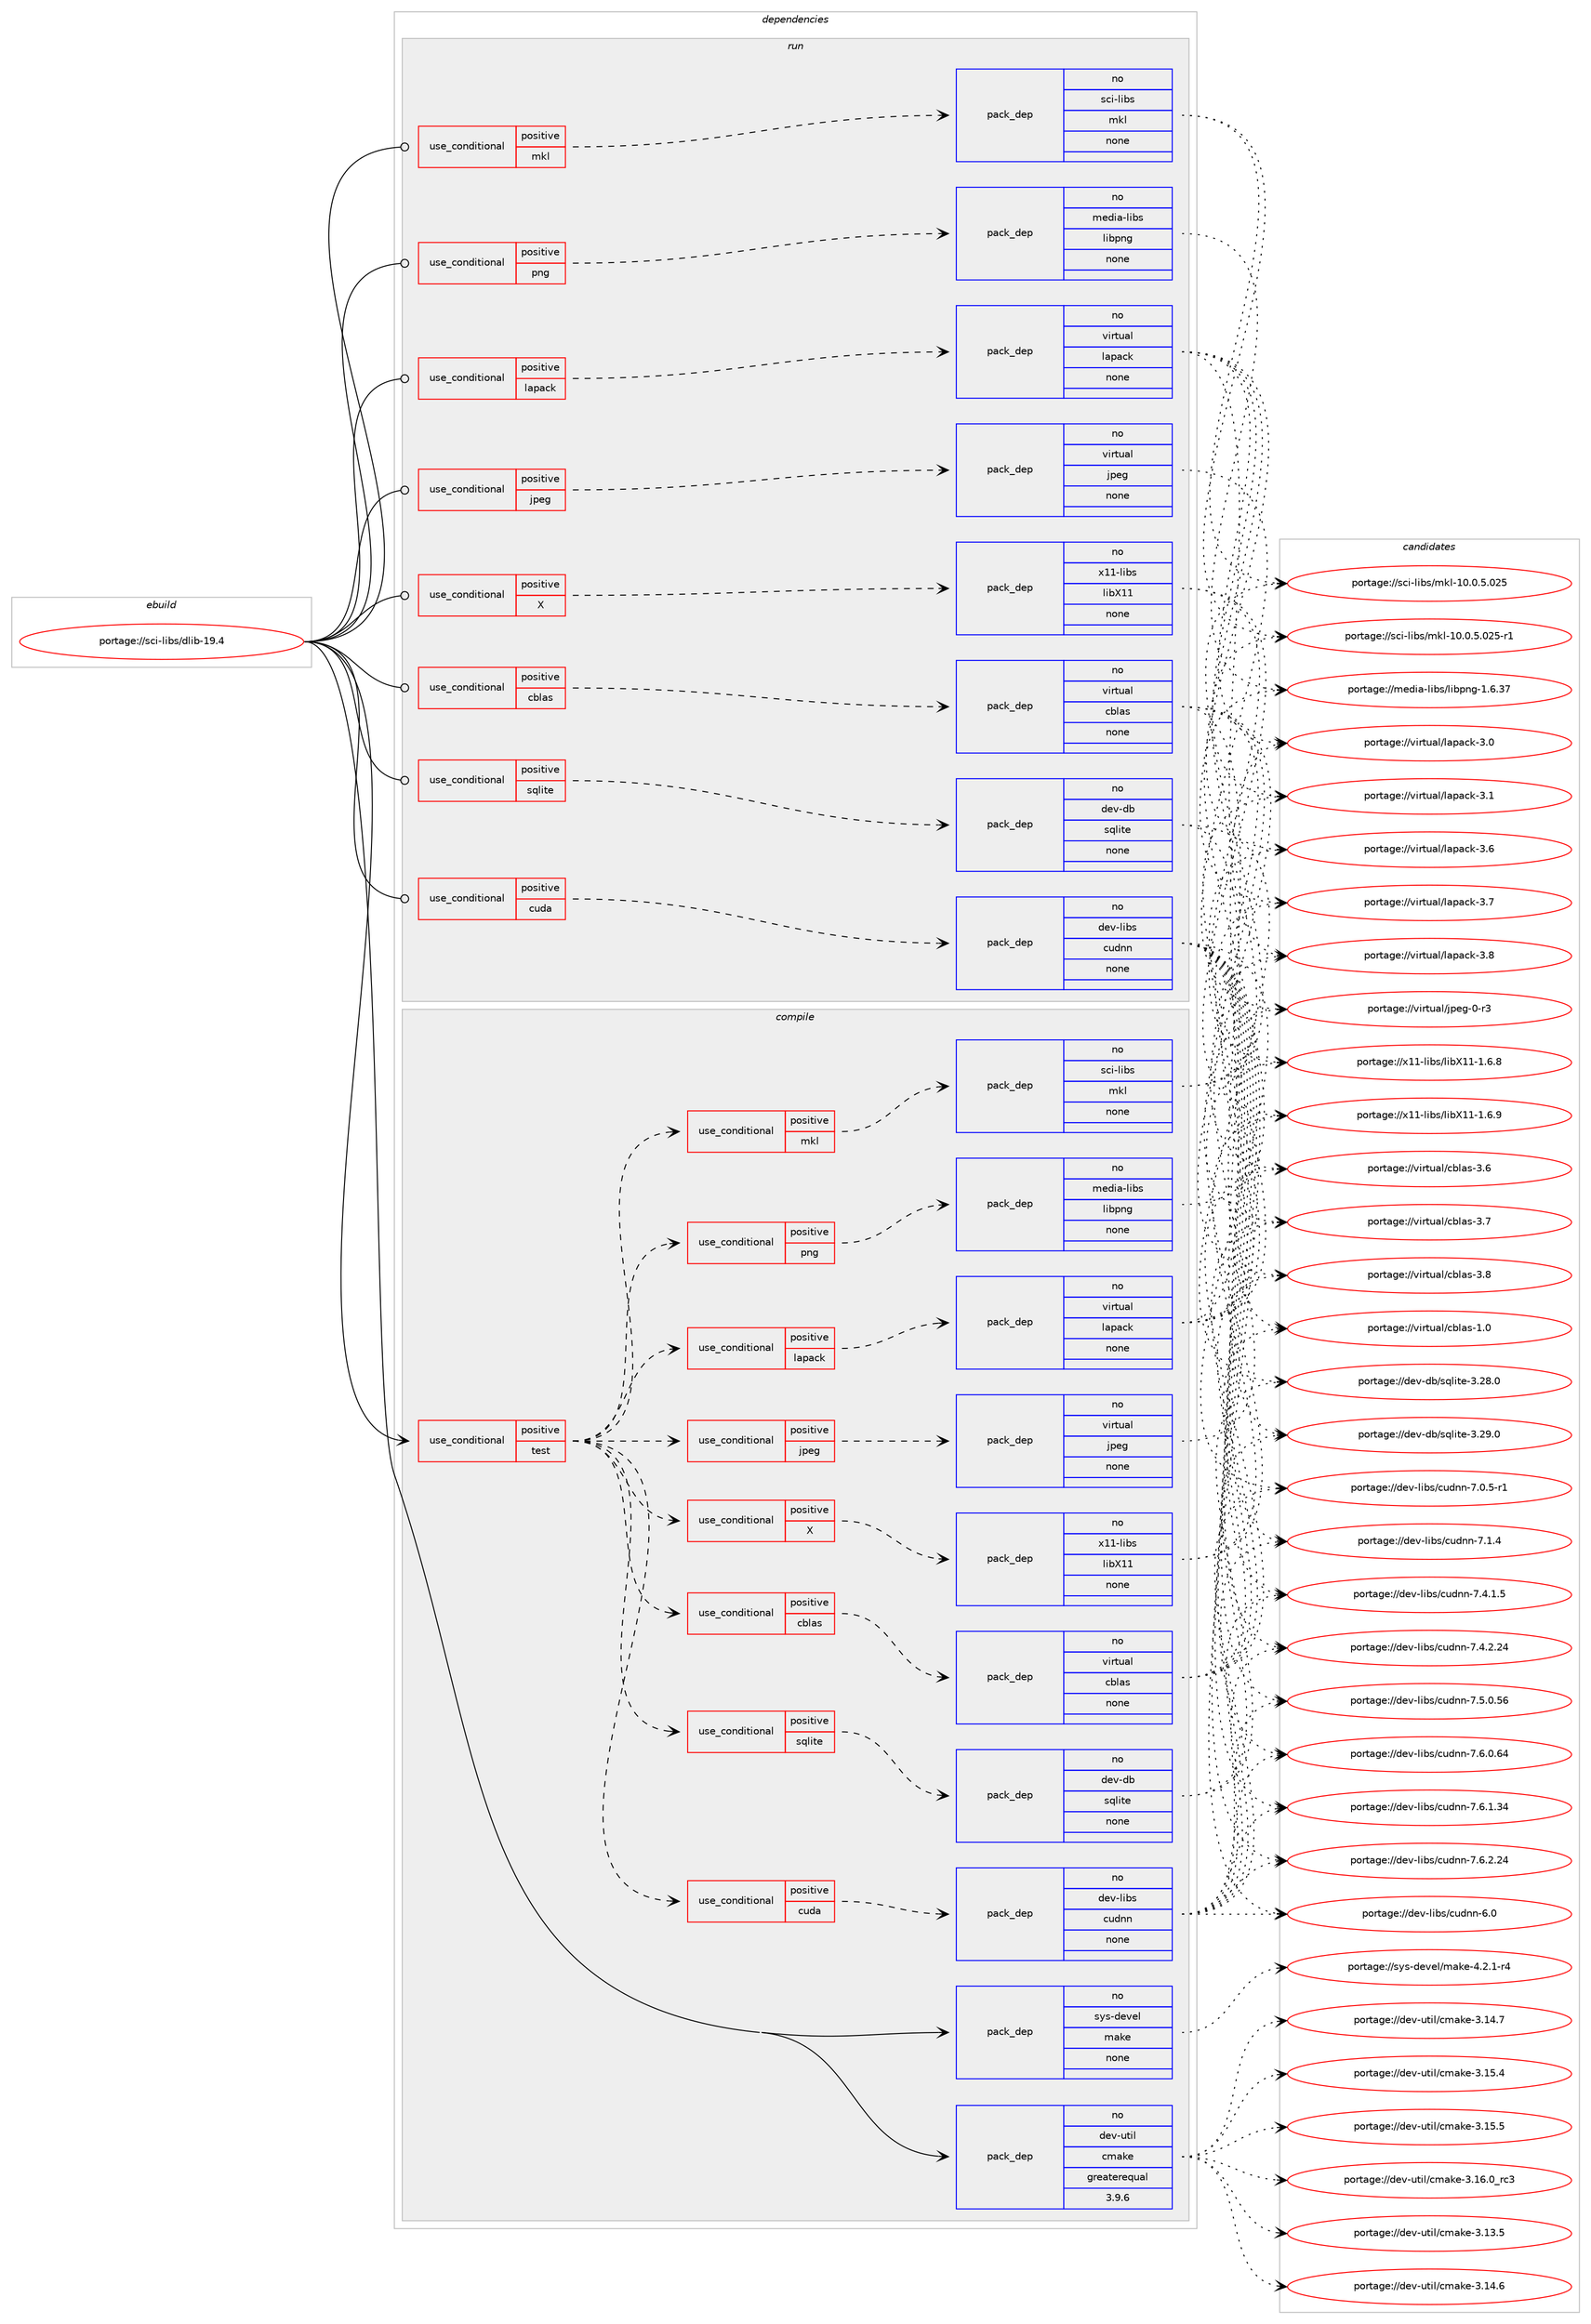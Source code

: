 digraph prolog {

# *************
# Graph options
# *************

newrank=true;
concentrate=true;
compound=true;
graph [rankdir=LR,fontname=Helvetica,fontsize=10,ranksep=1.5];#, ranksep=2.5, nodesep=0.2];
edge  [arrowhead=vee];
node  [fontname=Helvetica,fontsize=10];

# **********
# The ebuild
# **********

subgraph cluster_leftcol {
color=gray;
rank=same;
label=<<i>ebuild</i>>;
id [label="portage://sci-libs/dlib-19.4", color=red, width=4, href="../sci-libs/dlib-19.4.svg"];
}

# ****************
# The dependencies
# ****************

subgraph cluster_midcol {
color=gray;
label=<<i>dependencies</i>>;
subgraph cluster_compile {
fillcolor="#eeeeee";
style=filled;
label=<<i>compile</i>>;
subgraph cond96384 {
dependency389615 [label=<<TABLE BORDER="0" CELLBORDER="1" CELLSPACING="0" CELLPADDING="4"><TR><TD ROWSPAN="3" CELLPADDING="10">use_conditional</TD></TR><TR><TD>positive</TD></TR><TR><TD>test</TD></TR></TABLE>>, shape=none, color=red];
subgraph cond96385 {
dependency389616 [label=<<TABLE BORDER="0" CELLBORDER="1" CELLSPACING="0" CELLPADDING="4"><TR><TD ROWSPAN="3" CELLPADDING="10">use_conditional</TD></TR><TR><TD>positive</TD></TR><TR><TD>cblas</TD></TR></TABLE>>, shape=none, color=red];
subgraph pack286626 {
dependency389617 [label=<<TABLE BORDER="0" CELLBORDER="1" CELLSPACING="0" CELLPADDING="4" WIDTH="220"><TR><TD ROWSPAN="6" CELLPADDING="30">pack_dep</TD></TR><TR><TD WIDTH="110">no</TD></TR><TR><TD>virtual</TD></TR><TR><TD>cblas</TD></TR><TR><TD>none</TD></TR><TR><TD></TD></TR></TABLE>>, shape=none, color=blue];
}
dependency389616:e -> dependency389617:w [weight=20,style="dashed",arrowhead="vee"];
}
dependency389615:e -> dependency389616:w [weight=20,style="dashed",arrowhead="vee"];
subgraph cond96386 {
dependency389618 [label=<<TABLE BORDER="0" CELLBORDER="1" CELLSPACING="0" CELLPADDING="4"><TR><TD ROWSPAN="3" CELLPADDING="10">use_conditional</TD></TR><TR><TD>positive</TD></TR><TR><TD>cuda</TD></TR></TABLE>>, shape=none, color=red];
subgraph pack286627 {
dependency389619 [label=<<TABLE BORDER="0" CELLBORDER="1" CELLSPACING="0" CELLPADDING="4" WIDTH="220"><TR><TD ROWSPAN="6" CELLPADDING="30">pack_dep</TD></TR><TR><TD WIDTH="110">no</TD></TR><TR><TD>dev-libs</TD></TR><TR><TD>cudnn</TD></TR><TR><TD>none</TD></TR><TR><TD></TD></TR></TABLE>>, shape=none, color=blue];
}
dependency389618:e -> dependency389619:w [weight=20,style="dashed",arrowhead="vee"];
}
dependency389615:e -> dependency389618:w [weight=20,style="dashed",arrowhead="vee"];
subgraph cond96387 {
dependency389620 [label=<<TABLE BORDER="0" CELLBORDER="1" CELLSPACING="0" CELLPADDING="4"><TR><TD ROWSPAN="3" CELLPADDING="10">use_conditional</TD></TR><TR><TD>positive</TD></TR><TR><TD>jpeg</TD></TR></TABLE>>, shape=none, color=red];
subgraph pack286628 {
dependency389621 [label=<<TABLE BORDER="0" CELLBORDER="1" CELLSPACING="0" CELLPADDING="4" WIDTH="220"><TR><TD ROWSPAN="6" CELLPADDING="30">pack_dep</TD></TR><TR><TD WIDTH="110">no</TD></TR><TR><TD>virtual</TD></TR><TR><TD>jpeg</TD></TR><TR><TD>none</TD></TR><TR><TD></TD></TR></TABLE>>, shape=none, color=blue];
}
dependency389620:e -> dependency389621:w [weight=20,style="dashed",arrowhead="vee"];
}
dependency389615:e -> dependency389620:w [weight=20,style="dashed",arrowhead="vee"];
subgraph cond96388 {
dependency389622 [label=<<TABLE BORDER="0" CELLBORDER="1" CELLSPACING="0" CELLPADDING="4"><TR><TD ROWSPAN="3" CELLPADDING="10">use_conditional</TD></TR><TR><TD>positive</TD></TR><TR><TD>lapack</TD></TR></TABLE>>, shape=none, color=red];
subgraph pack286629 {
dependency389623 [label=<<TABLE BORDER="0" CELLBORDER="1" CELLSPACING="0" CELLPADDING="4" WIDTH="220"><TR><TD ROWSPAN="6" CELLPADDING="30">pack_dep</TD></TR><TR><TD WIDTH="110">no</TD></TR><TR><TD>virtual</TD></TR><TR><TD>lapack</TD></TR><TR><TD>none</TD></TR><TR><TD></TD></TR></TABLE>>, shape=none, color=blue];
}
dependency389622:e -> dependency389623:w [weight=20,style="dashed",arrowhead="vee"];
}
dependency389615:e -> dependency389622:w [weight=20,style="dashed",arrowhead="vee"];
subgraph cond96389 {
dependency389624 [label=<<TABLE BORDER="0" CELLBORDER="1" CELLSPACING="0" CELLPADDING="4"><TR><TD ROWSPAN="3" CELLPADDING="10">use_conditional</TD></TR><TR><TD>positive</TD></TR><TR><TD>mkl</TD></TR></TABLE>>, shape=none, color=red];
subgraph pack286630 {
dependency389625 [label=<<TABLE BORDER="0" CELLBORDER="1" CELLSPACING="0" CELLPADDING="4" WIDTH="220"><TR><TD ROWSPAN="6" CELLPADDING="30">pack_dep</TD></TR><TR><TD WIDTH="110">no</TD></TR><TR><TD>sci-libs</TD></TR><TR><TD>mkl</TD></TR><TR><TD>none</TD></TR><TR><TD></TD></TR></TABLE>>, shape=none, color=blue];
}
dependency389624:e -> dependency389625:w [weight=20,style="dashed",arrowhead="vee"];
}
dependency389615:e -> dependency389624:w [weight=20,style="dashed",arrowhead="vee"];
subgraph cond96390 {
dependency389626 [label=<<TABLE BORDER="0" CELLBORDER="1" CELLSPACING="0" CELLPADDING="4"><TR><TD ROWSPAN="3" CELLPADDING="10">use_conditional</TD></TR><TR><TD>positive</TD></TR><TR><TD>png</TD></TR></TABLE>>, shape=none, color=red];
subgraph pack286631 {
dependency389627 [label=<<TABLE BORDER="0" CELLBORDER="1" CELLSPACING="0" CELLPADDING="4" WIDTH="220"><TR><TD ROWSPAN="6" CELLPADDING="30">pack_dep</TD></TR><TR><TD WIDTH="110">no</TD></TR><TR><TD>media-libs</TD></TR><TR><TD>libpng</TD></TR><TR><TD>none</TD></TR><TR><TD></TD></TR></TABLE>>, shape=none, color=blue];
}
dependency389626:e -> dependency389627:w [weight=20,style="dashed",arrowhead="vee"];
}
dependency389615:e -> dependency389626:w [weight=20,style="dashed",arrowhead="vee"];
subgraph cond96391 {
dependency389628 [label=<<TABLE BORDER="0" CELLBORDER="1" CELLSPACING="0" CELLPADDING="4"><TR><TD ROWSPAN="3" CELLPADDING="10">use_conditional</TD></TR><TR><TD>positive</TD></TR><TR><TD>sqlite</TD></TR></TABLE>>, shape=none, color=red];
subgraph pack286632 {
dependency389629 [label=<<TABLE BORDER="0" CELLBORDER="1" CELLSPACING="0" CELLPADDING="4" WIDTH="220"><TR><TD ROWSPAN="6" CELLPADDING="30">pack_dep</TD></TR><TR><TD WIDTH="110">no</TD></TR><TR><TD>dev-db</TD></TR><TR><TD>sqlite</TD></TR><TR><TD>none</TD></TR><TR><TD></TD></TR></TABLE>>, shape=none, color=blue];
}
dependency389628:e -> dependency389629:w [weight=20,style="dashed",arrowhead="vee"];
}
dependency389615:e -> dependency389628:w [weight=20,style="dashed",arrowhead="vee"];
subgraph cond96392 {
dependency389630 [label=<<TABLE BORDER="0" CELLBORDER="1" CELLSPACING="0" CELLPADDING="4"><TR><TD ROWSPAN="3" CELLPADDING="10">use_conditional</TD></TR><TR><TD>positive</TD></TR><TR><TD>X</TD></TR></TABLE>>, shape=none, color=red];
subgraph pack286633 {
dependency389631 [label=<<TABLE BORDER="0" CELLBORDER="1" CELLSPACING="0" CELLPADDING="4" WIDTH="220"><TR><TD ROWSPAN="6" CELLPADDING="30">pack_dep</TD></TR><TR><TD WIDTH="110">no</TD></TR><TR><TD>x11-libs</TD></TR><TR><TD>libX11</TD></TR><TR><TD>none</TD></TR><TR><TD></TD></TR></TABLE>>, shape=none, color=blue];
}
dependency389630:e -> dependency389631:w [weight=20,style="dashed",arrowhead="vee"];
}
dependency389615:e -> dependency389630:w [weight=20,style="dashed",arrowhead="vee"];
}
id:e -> dependency389615:w [weight=20,style="solid",arrowhead="vee"];
subgraph pack286634 {
dependency389632 [label=<<TABLE BORDER="0" CELLBORDER="1" CELLSPACING="0" CELLPADDING="4" WIDTH="220"><TR><TD ROWSPAN="6" CELLPADDING="30">pack_dep</TD></TR><TR><TD WIDTH="110">no</TD></TR><TR><TD>dev-util</TD></TR><TR><TD>cmake</TD></TR><TR><TD>greaterequal</TD></TR><TR><TD>3.9.6</TD></TR></TABLE>>, shape=none, color=blue];
}
id:e -> dependency389632:w [weight=20,style="solid",arrowhead="vee"];
subgraph pack286635 {
dependency389633 [label=<<TABLE BORDER="0" CELLBORDER="1" CELLSPACING="0" CELLPADDING="4" WIDTH="220"><TR><TD ROWSPAN="6" CELLPADDING="30">pack_dep</TD></TR><TR><TD WIDTH="110">no</TD></TR><TR><TD>sys-devel</TD></TR><TR><TD>make</TD></TR><TR><TD>none</TD></TR><TR><TD></TD></TR></TABLE>>, shape=none, color=blue];
}
id:e -> dependency389633:w [weight=20,style="solid",arrowhead="vee"];
}
subgraph cluster_compileandrun {
fillcolor="#eeeeee";
style=filled;
label=<<i>compile and run</i>>;
}
subgraph cluster_run {
fillcolor="#eeeeee";
style=filled;
label=<<i>run</i>>;
subgraph cond96393 {
dependency389634 [label=<<TABLE BORDER="0" CELLBORDER="1" CELLSPACING="0" CELLPADDING="4"><TR><TD ROWSPAN="3" CELLPADDING="10">use_conditional</TD></TR><TR><TD>positive</TD></TR><TR><TD>X</TD></TR></TABLE>>, shape=none, color=red];
subgraph pack286636 {
dependency389635 [label=<<TABLE BORDER="0" CELLBORDER="1" CELLSPACING="0" CELLPADDING="4" WIDTH="220"><TR><TD ROWSPAN="6" CELLPADDING="30">pack_dep</TD></TR><TR><TD WIDTH="110">no</TD></TR><TR><TD>x11-libs</TD></TR><TR><TD>libX11</TD></TR><TR><TD>none</TD></TR><TR><TD></TD></TR></TABLE>>, shape=none, color=blue];
}
dependency389634:e -> dependency389635:w [weight=20,style="dashed",arrowhead="vee"];
}
id:e -> dependency389634:w [weight=20,style="solid",arrowhead="odot"];
subgraph cond96394 {
dependency389636 [label=<<TABLE BORDER="0" CELLBORDER="1" CELLSPACING="0" CELLPADDING="4"><TR><TD ROWSPAN="3" CELLPADDING="10">use_conditional</TD></TR><TR><TD>positive</TD></TR><TR><TD>cblas</TD></TR></TABLE>>, shape=none, color=red];
subgraph pack286637 {
dependency389637 [label=<<TABLE BORDER="0" CELLBORDER="1" CELLSPACING="0" CELLPADDING="4" WIDTH="220"><TR><TD ROWSPAN="6" CELLPADDING="30">pack_dep</TD></TR><TR><TD WIDTH="110">no</TD></TR><TR><TD>virtual</TD></TR><TR><TD>cblas</TD></TR><TR><TD>none</TD></TR><TR><TD></TD></TR></TABLE>>, shape=none, color=blue];
}
dependency389636:e -> dependency389637:w [weight=20,style="dashed",arrowhead="vee"];
}
id:e -> dependency389636:w [weight=20,style="solid",arrowhead="odot"];
subgraph cond96395 {
dependency389638 [label=<<TABLE BORDER="0" CELLBORDER="1" CELLSPACING="0" CELLPADDING="4"><TR><TD ROWSPAN="3" CELLPADDING="10">use_conditional</TD></TR><TR><TD>positive</TD></TR><TR><TD>cuda</TD></TR></TABLE>>, shape=none, color=red];
subgraph pack286638 {
dependency389639 [label=<<TABLE BORDER="0" CELLBORDER="1" CELLSPACING="0" CELLPADDING="4" WIDTH="220"><TR><TD ROWSPAN="6" CELLPADDING="30">pack_dep</TD></TR><TR><TD WIDTH="110">no</TD></TR><TR><TD>dev-libs</TD></TR><TR><TD>cudnn</TD></TR><TR><TD>none</TD></TR><TR><TD></TD></TR></TABLE>>, shape=none, color=blue];
}
dependency389638:e -> dependency389639:w [weight=20,style="dashed",arrowhead="vee"];
}
id:e -> dependency389638:w [weight=20,style="solid",arrowhead="odot"];
subgraph cond96396 {
dependency389640 [label=<<TABLE BORDER="0" CELLBORDER="1" CELLSPACING="0" CELLPADDING="4"><TR><TD ROWSPAN="3" CELLPADDING="10">use_conditional</TD></TR><TR><TD>positive</TD></TR><TR><TD>jpeg</TD></TR></TABLE>>, shape=none, color=red];
subgraph pack286639 {
dependency389641 [label=<<TABLE BORDER="0" CELLBORDER="1" CELLSPACING="0" CELLPADDING="4" WIDTH="220"><TR><TD ROWSPAN="6" CELLPADDING="30">pack_dep</TD></TR><TR><TD WIDTH="110">no</TD></TR><TR><TD>virtual</TD></TR><TR><TD>jpeg</TD></TR><TR><TD>none</TD></TR><TR><TD></TD></TR></TABLE>>, shape=none, color=blue];
}
dependency389640:e -> dependency389641:w [weight=20,style="dashed",arrowhead="vee"];
}
id:e -> dependency389640:w [weight=20,style="solid",arrowhead="odot"];
subgraph cond96397 {
dependency389642 [label=<<TABLE BORDER="0" CELLBORDER="1" CELLSPACING="0" CELLPADDING="4"><TR><TD ROWSPAN="3" CELLPADDING="10">use_conditional</TD></TR><TR><TD>positive</TD></TR><TR><TD>lapack</TD></TR></TABLE>>, shape=none, color=red];
subgraph pack286640 {
dependency389643 [label=<<TABLE BORDER="0" CELLBORDER="1" CELLSPACING="0" CELLPADDING="4" WIDTH="220"><TR><TD ROWSPAN="6" CELLPADDING="30">pack_dep</TD></TR><TR><TD WIDTH="110">no</TD></TR><TR><TD>virtual</TD></TR><TR><TD>lapack</TD></TR><TR><TD>none</TD></TR><TR><TD></TD></TR></TABLE>>, shape=none, color=blue];
}
dependency389642:e -> dependency389643:w [weight=20,style="dashed",arrowhead="vee"];
}
id:e -> dependency389642:w [weight=20,style="solid",arrowhead="odot"];
subgraph cond96398 {
dependency389644 [label=<<TABLE BORDER="0" CELLBORDER="1" CELLSPACING="0" CELLPADDING="4"><TR><TD ROWSPAN="3" CELLPADDING="10">use_conditional</TD></TR><TR><TD>positive</TD></TR><TR><TD>mkl</TD></TR></TABLE>>, shape=none, color=red];
subgraph pack286641 {
dependency389645 [label=<<TABLE BORDER="0" CELLBORDER="1" CELLSPACING="0" CELLPADDING="4" WIDTH="220"><TR><TD ROWSPAN="6" CELLPADDING="30">pack_dep</TD></TR><TR><TD WIDTH="110">no</TD></TR><TR><TD>sci-libs</TD></TR><TR><TD>mkl</TD></TR><TR><TD>none</TD></TR><TR><TD></TD></TR></TABLE>>, shape=none, color=blue];
}
dependency389644:e -> dependency389645:w [weight=20,style="dashed",arrowhead="vee"];
}
id:e -> dependency389644:w [weight=20,style="solid",arrowhead="odot"];
subgraph cond96399 {
dependency389646 [label=<<TABLE BORDER="0" CELLBORDER="1" CELLSPACING="0" CELLPADDING="4"><TR><TD ROWSPAN="3" CELLPADDING="10">use_conditional</TD></TR><TR><TD>positive</TD></TR><TR><TD>png</TD></TR></TABLE>>, shape=none, color=red];
subgraph pack286642 {
dependency389647 [label=<<TABLE BORDER="0" CELLBORDER="1" CELLSPACING="0" CELLPADDING="4" WIDTH="220"><TR><TD ROWSPAN="6" CELLPADDING="30">pack_dep</TD></TR><TR><TD WIDTH="110">no</TD></TR><TR><TD>media-libs</TD></TR><TR><TD>libpng</TD></TR><TR><TD>none</TD></TR><TR><TD></TD></TR></TABLE>>, shape=none, color=blue];
}
dependency389646:e -> dependency389647:w [weight=20,style="dashed",arrowhead="vee"];
}
id:e -> dependency389646:w [weight=20,style="solid",arrowhead="odot"];
subgraph cond96400 {
dependency389648 [label=<<TABLE BORDER="0" CELLBORDER="1" CELLSPACING="0" CELLPADDING="4"><TR><TD ROWSPAN="3" CELLPADDING="10">use_conditional</TD></TR><TR><TD>positive</TD></TR><TR><TD>sqlite</TD></TR></TABLE>>, shape=none, color=red];
subgraph pack286643 {
dependency389649 [label=<<TABLE BORDER="0" CELLBORDER="1" CELLSPACING="0" CELLPADDING="4" WIDTH="220"><TR><TD ROWSPAN="6" CELLPADDING="30">pack_dep</TD></TR><TR><TD WIDTH="110">no</TD></TR><TR><TD>dev-db</TD></TR><TR><TD>sqlite</TD></TR><TR><TD>none</TD></TR><TR><TD></TD></TR></TABLE>>, shape=none, color=blue];
}
dependency389648:e -> dependency389649:w [weight=20,style="dashed",arrowhead="vee"];
}
id:e -> dependency389648:w [weight=20,style="solid",arrowhead="odot"];
}
}

# **************
# The candidates
# **************

subgraph cluster_choices {
rank=same;
color=gray;
label=<<i>candidates</i>>;

subgraph choice286626 {
color=black;
nodesep=1;
choiceportage118105114116117971084799981089711545494648 [label="portage://virtual/cblas-1.0", color=red, width=4,href="../virtual/cblas-1.0.svg"];
choiceportage118105114116117971084799981089711545514654 [label="portage://virtual/cblas-3.6", color=red, width=4,href="../virtual/cblas-3.6.svg"];
choiceportage118105114116117971084799981089711545514655 [label="portage://virtual/cblas-3.7", color=red, width=4,href="../virtual/cblas-3.7.svg"];
choiceportage118105114116117971084799981089711545514656 [label="portage://virtual/cblas-3.8", color=red, width=4,href="../virtual/cblas-3.8.svg"];
dependency389617:e -> choiceportage118105114116117971084799981089711545494648:w [style=dotted,weight="100"];
dependency389617:e -> choiceportage118105114116117971084799981089711545514654:w [style=dotted,weight="100"];
dependency389617:e -> choiceportage118105114116117971084799981089711545514655:w [style=dotted,weight="100"];
dependency389617:e -> choiceportage118105114116117971084799981089711545514656:w [style=dotted,weight="100"];
}
subgraph choice286627 {
color=black;
nodesep=1;
choiceportage1001011184510810598115479911710011011045544648 [label="portage://dev-libs/cudnn-6.0", color=red, width=4,href="../dev-libs/cudnn-6.0.svg"];
choiceportage100101118451081059811547991171001101104555464846534511449 [label="portage://dev-libs/cudnn-7.0.5-r1", color=red, width=4,href="../dev-libs/cudnn-7.0.5-r1.svg"];
choiceportage10010111845108105981154799117100110110455546494652 [label="portage://dev-libs/cudnn-7.1.4", color=red, width=4,href="../dev-libs/cudnn-7.1.4.svg"];
choiceportage100101118451081059811547991171001101104555465246494653 [label="portage://dev-libs/cudnn-7.4.1.5", color=red, width=4,href="../dev-libs/cudnn-7.4.1.5.svg"];
choiceportage10010111845108105981154799117100110110455546524650465052 [label="portage://dev-libs/cudnn-7.4.2.24", color=red, width=4,href="../dev-libs/cudnn-7.4.2.24.svg"];
choiceportage10010111845108105981154799117100110110455546534648465354 [label="portage://dev-libs/cudnn-7.5.0.56", color=red, width=4,href="../dev-libs/cudnn-7.5.0.56.svg"];
choiceportage10010111845108105981154799117100110110455546544648465452 [label="portage://dev-libs/cudnn-7.6.0.64", color=red, width=4,href="../dev-libs/cudnn-7.6.0.64.svg"];
choiceportage10010111845108105981154799117100110110455546544649465152 [label="portage://dev-libs/cudnn-7.6.1.34", color=red, width=4,href="../dev-libs/cudnn-7.6.1.34.svg"];
choiceportage10010111845108105981154799117100110110455546544650465052 [label="portage://dev-libs/cudnn-7.6.2.24", color=red, width=4,href="../dev-libs/cudnn-7.6.2.24.svg"];
dependency389619:e -> choiceportage1001011184510810598115479911710011011045544648:w [style=dotted,weight="100"];
dependency389619:e -> choiceportage100101118451081059811547991171001101104555464846534511449:w [style=dotted,weight="100"];
dependency389619:e -> choiceportage10010111845108105981154799117100110110455546494652:w [style=dotted,weight="100"];
dependency389619:e -> choiceportage100101118451081059811547991171001101104555465246494653:w [style=dotted,weight="100"];
dependency389619:e -> choiceportage10010111845108105981154799117100110110455546524650465052:w [style=dotted,weight="100"];
dependency389619:e -> choiceportage10010111845108105981154799117100110110455546534648465354:w [style=dotted,weight="100"];
dependency389619:e -> choiceportage10010111845108105981154799117100110110455546544648465452:w [style=dotted,weight="100"];
dependency389619:e -> choiceportage10010111845108105981154799117100110110455546544649465152:w [style=dotted,weight="100"];
dependency389619:e -> choiceportage10010111845108105981154799117100110110455546544650465052:w [style=dotted,weight="100"];
}
subgraph choice286628 {
color=black;
nodesep=1;
choiceportage118105114116117971084710611210110345484511451 [label="portage://virtual/jpeg-0-r3", color=red, width=4,href="../virtual/jpeg-0-r3.svg"];
dependency389621:e -> choiceportage118105114116117971084710611210110345484511451:w [style=dotted,weight="100"];
}
subgraph choice286629 {
color=black;
nodesep=1;
choiceportage118105114116117971084710897112979910745514648 [label="portage://virtual/lapack-3.0", color=red, width=4,href="../virtual/lapack-3.0.svg"];
choiceportage118105114116117971084710897112979910745514649 [label="portage://virtual/lapack-3.1", color=red, width=4,href="../virtual/lapack-3.1.svg"];
choiceportage118105114116117971084710897112979910745514654 [label="portage://virtual/lapack-3.6", color=red, width=4,href="../virtual/lapack-3.6.svg"];
choiceportage118105114116117971084710897112979910745514655 [label="portage://virtual/lapack-3.7", color=red, width=4,href="../virtual/lapack-3.7.svg"];
choiceportage118105114116117971084710897112979910745514656 [label="portage://virtual/lapack-3.8", color=red, width=4,href="../virtual/lapack-3.8.svg"];
dependency389623:e -> choiceportage118105114116117971084710897112979910745514648:w [style=dotted,weight="100"];
dependency389623:e -> choiceportage118105114116117971084710897112979910745514649:w [style=dotted,weight="100"];
dependency389623:e -> choiceportage118105114116117971084710897112979910745514654:w [style=dotted,weight="100"];
dependency389623:e -> choiceportage118105114116117971084710897112979910745514655:w [style=dotted,weight="100"];
dependency389623:e -> choiceportage118105114116117971084710897112979910745514656:w [style=dotted,weight="100"];
}
subgraph choice286630 {
color=black;
nodesep=1;
choiceportage115991054510810598115471091071084549484648465346485053 [label="portage://sci-libs/mkl-10.0.5.025", color=red, width=4,href="../sci-libs/mkl-10.0.5.025.svg"];
choiceportage1159910545108105981154710910710845494846484653464850534511449 [label="portage://sci-libs/mkl-10.0.5.025-r1", color=red, width=4,href="../sci-libs/mkl-10.0.5.025-r1.svg"];
dependency389625:e -> choiceportage115991054510810598115471091071084549484648465346485053:w [style=dotted,weight="100"];
dependency389625:e -> choiceportage1159910545108105981154710910710845494846484653464850534511449:w [style=dotted,weight="100"];
}
subgraph choice286631 {
color=black;
nodesep=1;
choiceportage109101100105974510810598115471081059811211010345494654465155 [label="portage://media-libs/libpng-1.6.37", color=red, width=4,href="../media-libs/libpng-1.6.37.svg"];
dependency389627:e -> choiceportage109101100105974510810598115471081059811211010345494654465155:w [style=dotted,weight="100"];
}
subgraph choice286632 {
color=black;
nodesep=1;
choiceportage10010111845100984711511310810511610145514650564648 [label="portage://dev-db/sqlite-3.28.0", color=red, width=4,href="../dev-db/sqlite-3.28.0.svg"];
choiceportage10010111845100984711511310810511610145514650574648 [label="portage://dev-db/sqlite-3.29.0", color=red, width=4,href="../dev-db/sqlite-3.29.0.svg"];
dependency389629:e -> choiceportage10010111845100984711511310810511610145514650564648:w [style=dotted,weight="100"];
dependency389629:e -> choiceportage10010111845100984711511310810511610145514650574648:w [style=dotted,weight="100"];
}
subgraph choice286633 {
color=black;
nodesep=1;
choiceportage120494945108105981154710810598884949454946544656 [label="portage://x11-libs/libX11-1.6.8", color=red, width=4,href="../x11-libs/libX11-1.6.8.svg"];
choiceportage120494945108105981154710810598884949454946544657 [label="portage://x11-libs/libX11-1.6.9", color=red, width=4,href="../x11-libs/libX11-1.6.9.svg"];
dependency389631:e -> choiceportage120494945108105981154710810598884949454946544656:w [style=dotted,weight="100"];
dependency389631:e -> choiceportage120494945108105981154710810598884949454946544657:w [style=dotted,weight="100"];
}
subgraph choice286634 {
color=black;
nodesep=1;
choiceportage1001011184511711610510847991099710710145514649514653 [label="portage://dev-util/cmake-3.13.5", color=red, width=4,href="../dev-util/cmake-3.13.5.svg"];
choiceportage1001011184511711610510847991099710710145514649524654 [label="portage://dev-util/cmake-3.14.6", color=red, width=4,href="../dev-util/cmake-3.14.6.svg"];
choiceportage1001011184511711610510847991099710710145514649524655 [label="portage://dev-util/cmake-3.14.7", color=red, width=4,href="../dev-util/cmake-3.14.7.svg"];
choiceportage1001011184511711610510847991099710710145514649534652 [label="portage://dev-util/cmake-3.15.4", color=red, width=4,href="../dev-util/cmake-3.15.4.svg"];
choiceportage1001011184511711610510847991099710710145514649534653 [label="portage://dev-util/cmake-3.15.5", color=red, width=4,href="../dev-util/cmake-3.15.5.svg"];
choiceportage1001011184511711610510847991099710710145514649544648951149951 [label="portage://dev-util/cmake-3.16.0_rc3", color=red, width=4,href="../dev-util/cmake-3.16.0_rc3.svg"];
dependency389632:e -> choiceportage1001011184511711610510847991099710710145514649514653:w [style=dotted,weight="100"];
dependency389632:e -> choiceportage1001011184511711610510847991099710710145514649524654:w [style=dotted,weight="100"];
dependency389632:e -> choiceportage1001011184511711610510847991099710710145514649524655:w [style=dotted,weight="100"];
dependency389632:e -> choiceportage1001011184511711610510847991099710710145514649534652:w [style=dotted,weight="100"];
dependency389632:e -> choiceportage1001011184511711610510847991099710710145514649534653:w [style=dotted,weight="100"];
dependency389632:e -> choiceportage1001011184511711610510847991099710710145514649544648951149951:w [style=dotted,weight="100"];
}
subgraph choice286635 {
color=black;
nodesep=1;
choiceportage1151211154510010111810110847109971071014552465046494511452 [label="portage://sys-devel/make-4.2.1-r4", color=red, width=4,href="../sys-devel/make-4.2.1-r4.svg"];
dependency389633:e -> choiceportage1151211154510010111810110847109971071014552465046494511452:w [style=dotted,weight="100"];
}
subgraph choice286636 {
color=black;
nodesep=1;
choiceportage120494945108105981154710810598884949454946544656 [label="portage://x11-libs/libX11-1.6.8", color=red, width=4,href="../x11-libs/libX11-1.6.8.svg"];
choiceportage120494945108105981154710810598884949454946544657 [label="portage://x11-libs/libX11-1.6.9", color=red, width=4,href="../x11-libs/libX11-1.6.9.svg"];
dependency389635:e -> choiceportage120494945108105981154710810598884949454946544656:w [style=dotted,weight="100"];
dependency389635:e -> choiceportage120494945108105981154710810598884949454946544657:w [style=dotted,weight="100"];
}
subgraph choice286637 {
color=black;
nodesep=1;
choiceportage118105114116117971084799981089711545494648 [label="portage://virtual/cblas-1.0", color=red, width=4,href="../virtual/cblas-1.0.svg"];
choiceportage118105114116117971084799981089711545514654 [label="portage://virtual/cblas-3.6", color=red, width=4,href="../virtual/cblas-3.6.svg"];
choiceportage118105114116117971084799981089711545514655 [label="portage://virtual/cblas-3.7", color=red, width=4,href="../virtual/cblas-3.7.svg"];
choiceportage118105114116117971084799981089711545514656 [label="portage://virtual/cblas-3.8", color=red, width=4,href="../virtual/cblas-3.8.svg"];
dependency389637:e -> choiceportage118105114116117971084799981089711545494648:w [style=dotted,weight="100"];
dependency389637:e -> choiceportage118105114116117971084799981089711545514654:w [style=dotted,weight="100"];
dependency389637:e -> choiceportage118105114116117971084799981089711545514655:w [style=dotted,weight="100"];
dependency389637:e -> choiceportage118105114116117971084799981089711545514656:w [style=dotted,weight="100"];
}
subgraph choice286638 {
color=black;
nodesep=1;
choiceportage1001011184510810598115479911710011011045544648 [label="portage://dev-libs/cudnn-6.0", color=red, width=4,href="../dev-libs/cudnn-6.0.svg"];
choiceportage100101118451081059811547991171001101104555464846534511449 [label="portage://dev-libs/cudnn-7.0.5-r1", color=red, width=4,href="../dev-libs/cudnn-7.0.5-r1.svg"];
choiceportage10010111845108105981154799117100110110455546494652 [label="portage://dev-libs/cudnn-7.1.4", color=red, width=4,href="../dev-libs/cudnn-7.1.4.svg"];
choiceportage100101118451081059811547991171001101104555465246494653 [label="portage://dev-libs/cudnn-7.4.1.5", color=red, width=4,href="../dev-libs/cudnn-7.4.1.5.svg"];
choiceportage10010111845108105981154799117100110110455546524650465052 [label="portage://dev-libs/cudnn-7.4.2.24", color=red, width=4,href="../dev-libs/cudnn-7.4.2.24.svg"];
choiceportage10010111845108105981154799117100110110455546534648465354 [label="portage://dev-libs/cudnn-7.5.0.56", color=red, width=4,href="../dev-libs/cudnn-7.5.0.56.svg"];
choiceportage10010111845108105981154799117100110110455546544648465452 [label="portage://dev-libs/cudnn-7.6.0.64", color=red, width=4,href="../dev-libs/cudnn-7.6.0.64.svg"];
choiceportage10010111845108105981154799117100110110455546544649465152 [label="portage://dev-libs/cudnn-7.6.1.34", color=red, width=4,href="../dev-libs/cudnn-7.6.1.34.svg"];
choiceportage10010111845108105981154799117100110110455546544650465052 [label="portage://dev-libs/cudnn-7.6.2.24", color=red, width=4,href="../dev-libs/cudnn-7.6.2.24.svg"];
dependency389639:e -> choiceportage1001011184510810598115479911710011011045544648:w [style=dotted,weight="100"];
dependency389639:e -> choiceportage100101118451081059811547991171001101104555464846534511449:w [style=dotted,weight="100"];
dependency389639:e -> choiceportage10010111845108105981154799117100110110455546494652:w [style=dotted,weight="100"];
dependency389639:e -> choiceportage100101118451081059811547991171001101104555465246494653:w [style=dotted,weight="100"];
dependency389639:e -> choiceportage10010111845108105981154799117100110110455546524650465052:w [style=dotted,weight="100"];
dependency389639:e -> choiceportage10010111845108105981154799117100110110455546534648465354:w [style=dotted,weight="100"];
dependency389639:e -> choiceportage10010111845108105981154799117100110110455546544648465452:w [style=dotted,weight="100"];
dependency389639:e -> choiceportage10010111845108105981154799117100110110455546544649465152:w [style=dotted,weight="100"];
dependency389639:e -> choiceportage10010111845108105981154799117100110110455546544650465052:w [style=dotted,weight="100"];
}
subgraph choice286639 {
color=black;
nodesep=1;
choiceportage118105114116117971084710611210110345484511451 [label="portage://virtual/jpeg-0-r3", color=red, width=4,href="../virtual/jpeg-0-r3.svg"];
dependency389641:e -> choiceportage118105114116117971084710611210110345484511451:w [style=dotted,weight="100"];
}
subgraph choice286640 {
color=black;
nodesep=1;
choiceportage118105114116117971084710897112979910745514648 [label="portage://virtual/lapack-3.0", color=red, width=4,href="../virtual/lapack-3.0.svg"];
choiceportage118105114116117971084710897112979910745514649 [label="portage://virtual/lapack-3.1", color=red, width=4,href="../virtual/lapack-3.1.svg"];
choiceportage118105114116117971084710897112979910745514654 [label="portage://virtual/lapack-3.6", color=red, width=4,href="../virtual/lapack-3.6.svg"];
choiceportage118105114116117971084710897112979910745514655 [label="portage://virtual/lapack-3.7", color=red, width=4,href="../virtual/lapack-3.7.svg"];
choiceportage118105114116117971084710897112979910745514656 [label="portage://virtual/lapack-3.8", color=red, width=4,href="../virtual/lapack-3.8.svg"];
dependency389643:e -> choiceportage118105114116117971084710897112979910745514648:w [style=dotted,weight="100"];
dependency389643:e -> choiceportage118105114116117971084710897112979910745514649:w [style=dotted,weight="100"];
dependency389643:e -> choiceportage118105114116117971084710897112979910745514654:w [style=dotted,weight="100"];
dependency389643:e -> choiceportage118105114116117971084710897112979910745514655:w [style=dotted,weight="100"];
dependency389643:e -> choiceportage118105114116117971084710897112979910745514656:w [style=dotted,weight="100"];
}
subgraph choice286641 {
color=black;
nodesep=1;
choiceportage115991054510810598115471091071084549484648465346485053 [label="portage://sci-libs/mkl-10.0.5.025", color=red, width=4,href="../sci-libs/mkl-10.0.5.025.svg"];
choiceportage1159910545108105981154710910710845494846484653464850534511449 [label="portage://sci-libs/mkl-10.0.5.025-r1", color=red, width=4,href="../sci-libs/mkl-10.0.5.025-r1.svg"];
dependency389645:e -> choiceportage115991054510810598115471091071084549484648465346485053:w [style=dotted,weight="100"];
dependency389645:e -> choiceportage1159910545108105981154710910710845494846484653464850534511449:w [style=dotted,weight="100"];
}
subgraph choice286642 {
color=black;
nodesep=1;
choiceportage109101100105974510810598115471081059811211010345494654465155 [label="portage://media-libs/libpng-1.6.37", color=red, width=4,href="../media-libs/libpng-1.6.37.svg"];
dependency389647:e -> choiceportage109101100105974510810598115471081059811211010345494654465155:w [style=dotted,weight="100"];
}
subgraph choice286643 {
color=black;
nodesep=1;
choiceportage10010111845100984711511310810511610145514650564648 [label="portage://dev-db/sqlite-3.28.0", color=red, width=4,href="../dev-db/sqlite-3.28.0.svg"];
choiceportage10010111845100984711511310810511610145514650574648 [label="portage://dev-db/sqlite-3.29.0", color=red, width=4,href="../dev-db/sqlite-3.29.0.svg"];
dependency389649:e -> choiceportage10010111845100984711511310810511610145514650564648:w [style=dotted,weight="100"];
dependency389649:e -> choiceportage10010111845100984711511310810511610145514650574648:w [style=dotted,weight="100"];
}
}

}
